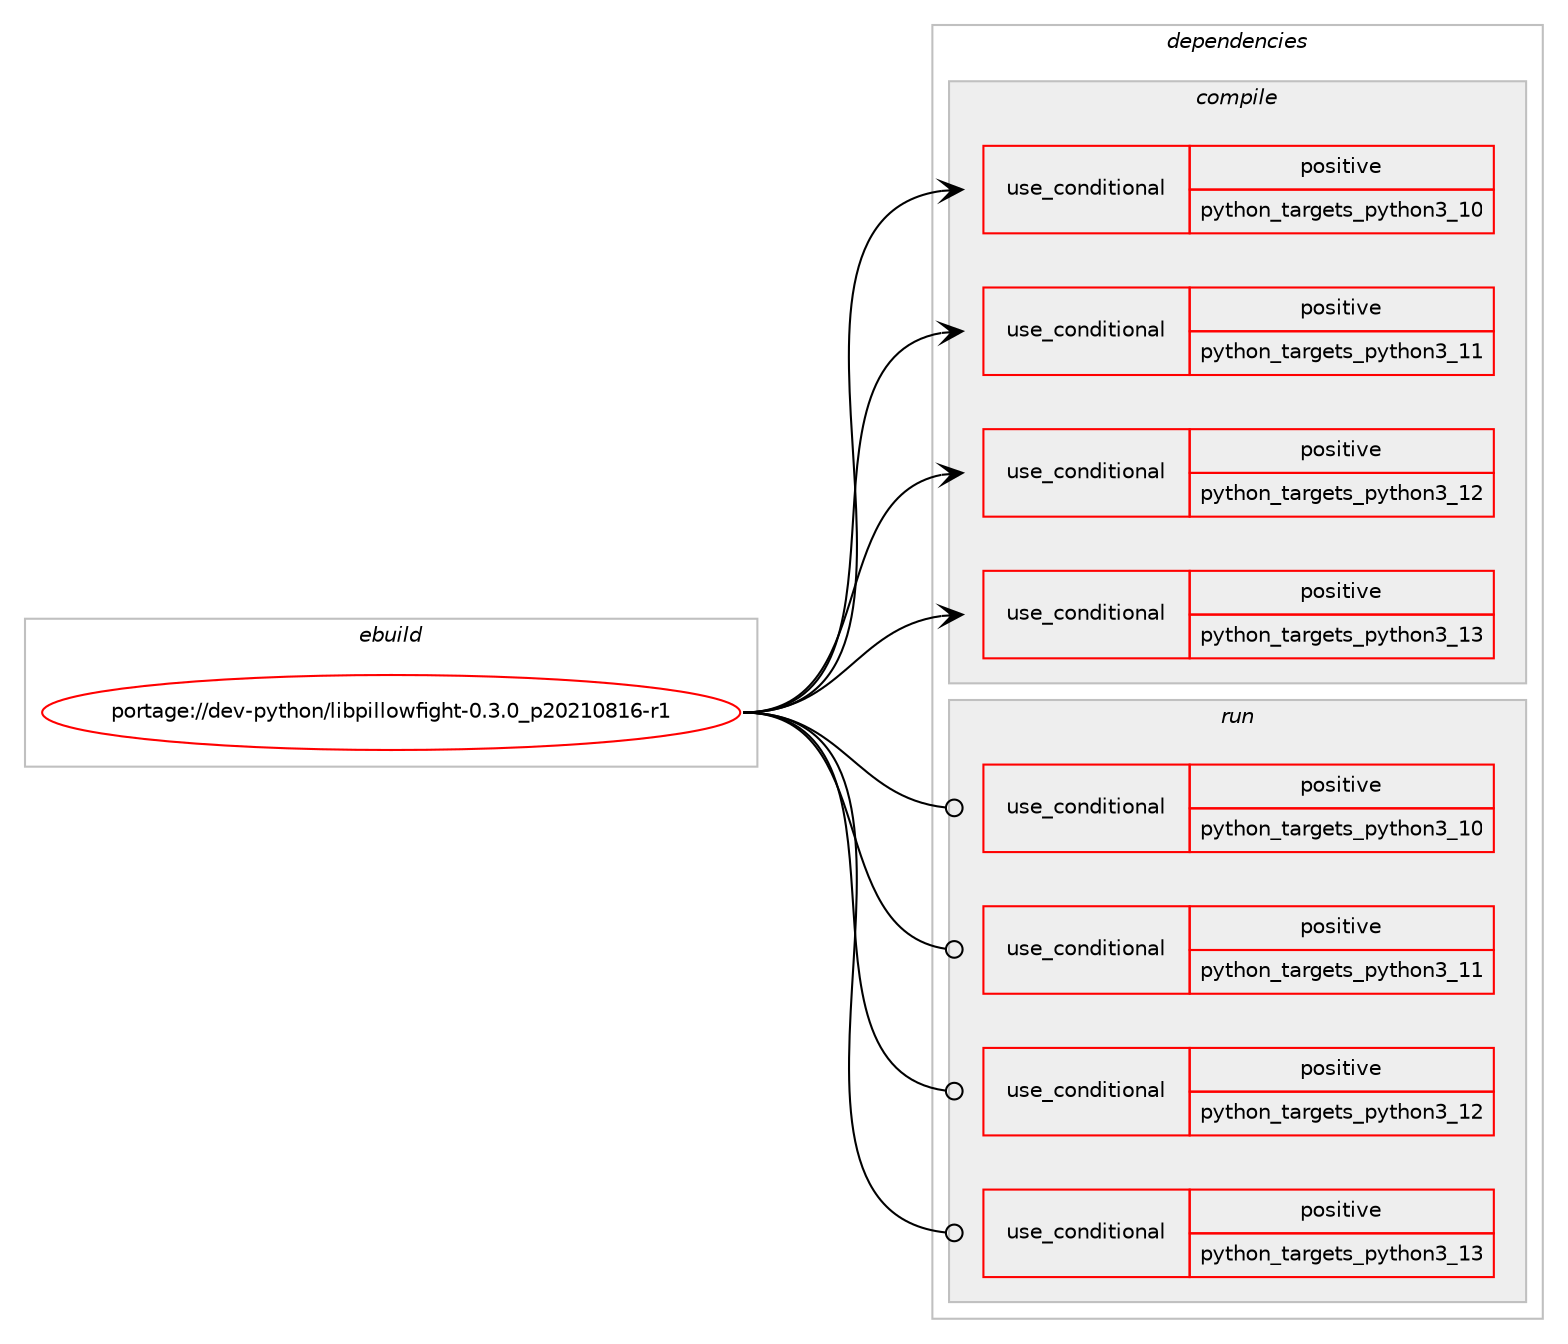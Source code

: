 digraph prolog {

# *************
# Graph options
# *************

newrank=true;
concentrate=true;
compound=true;
graph [rankdir=LR,fontname=Helvetica,fontsize=10,ranksep=1.5];#, ranksep=2.5, nodesep=0.2];
edge  [arrowhead=vee];
node  [fontname=Helvetica,fontsize=10];

# **********
# The ebuild
# **********

subgraph cluster_leftcol {
color=gray;
rank=same;
label=<<i>ebuild</i>>;
id [label="portage://dev-python/libpillowfight-0.3.0_p20210816-r1", color=red, width=4, href="../dev-python/libpillowfight-0.3.0_p20210816-r1.svg"];
}

# ****************
# The dependencies
# ****************

subgraph cluster_midcol {
color=gray;
label=<<i>dependencies</i>>;
subgraph cluster_compile {
fillcolor="#eeeeee";
style=filled;
label=<<i>compile</i>>;
subgraph cond33356 {
dependency75367 [label=<<TABLE BORDER="0" CELLBORDER="1" CELLSPACING="0" CELLPADDING="4"><TR><TD ROWSPAN="3" CELLPADDING="10">use_conditional</TD></TR><TR><TD>positive</TD></TR><TR><TD>python_targets_python3_10</TD></TR></TABLE>>, shape=none, color=red];
# *** BEGIN UNKNOWN DEPENDENCY TYPE (TODO) ***
# dependency75367 -> package_dependency(portage://dev-python/libpillowfight-0.3.0_p20210816-r1,install,no,dev-lang,python,none,[,,],[slot(3.10)],[])
# *** END UNKNOWN DEPENDENCY TYPE (TODO) ***

}
id:e -> dependency75367:w [weight=20,style="solid",arrowhead="vee"];
subgraph cond33357 {
dependency75368 [label=<<TABLE BORDER="0" CELLBORDER="1" CELLSPACING="0" CELLPADDING="4"><TR><TD ROWSPAN="3" CELLPADDING="10">use_conditional</TD></TR><TR><TD>positive</TD></TR><TR><TD>python_targets_python3_11</TD></TR></TABLE>>, shape=none, color=red];
# *** BEGIN UNKNOWN DEPENDENCY TYPE (TODO) ***
# dependency75368 -> package_dependency(portage://dev-python/libpillowfight-0.3.0_p20210816-r1,install,no,dev-lang,python,none,[,,],[slot(3.11)],[])
# *** END UNKNOWN DEPENDENCY TYPE (TODO) ***

}
id:e -> dependency75368:w [weight=20,style="solid",arrowhead="vee"];
subgraph cond33358 {
dependency75369 [label=<<TABLE BORDER="0" CELLBORDER="1" CELLSPACING="0" CELLPADDING="4"><TR><TD ROWSPAN="3" CELLPADDING="10">use_conditional</TD></TR><TR><TD>positive</TD></TR><TR><TD>python_targets_python3_12</TD></TR></TABLE>>, shape=none, color=red];
# *** BEGIN UNKNOWN DEPENDENCY TYPE (TODO) ***
# dependency75369 -> package_dependency(portage://dev-python/libpillowfight-0.3.0_p20210816-r1,install,no,dev-lang,python,none,[,,],[slot(3.12)],[])
# *** END UNKNOWN DEPENDENCY TYPE (TODO) ***

}
id:e -> dependency75369:w [weight=20,style="solid",arrowhead="vee"];
subgraph cond33359 {
dependency75370 [label=<<TABLE BORDER="0" CELLBORDER="1" CELLSPACING="0" CELLPADDING="4"><TR><TD ROWSPAN="3" CELLPADDING="10">use_conditional</TD></TR><TR><TD>positive</TD></TR><TR><TD>python_targets_python3_13</TD></TR></TABLE>>, shape=none, color=red];
# *** BEGIN UNKNOWN DEPENDENCY TYPE (TODO) ***
# dependency75370 -> package_dependency(portage://dev-python/libpillowfight-0.3.0_p20210816-r1,install,no,dev-lang,python,none,[,,],[slot(3.13)],[])
# *** END UNKNOWN DEPENDENCY TYPE (TODO) ***

}
id:e -> dependency75370:w [weight=20,style="solid",arrowhead="vee"];
}
subgraph cluster_compileandrun {
fillcolor="#eeeeee";
style=filled;
label=<<i>compile and run</i>>;
}
subgraph cluster_run {
fillcolor="#eeeeee";
style=filled;
label=<<i>run</i>>;
subgraph cond33360 {
dependency75371 [label=<<TABLE BORDER="0" CELLBORDER="1" CELLSPACING="0" CELLPADDING="4"><TR><TD ROWSPAN="3" CELLPADDING="10">use_conditional</TD></TR><TR><TD>positive</TD></TR><TR><TD>python_targets_python3_10</TD></TR></TABLE>>, shape=none, color=red];
# *** BEGIN UNKNOWN DEPENDENCY TYPE (TODO) ***
# dependency75371 -> package_dependency(portage://dev-python/libpillowfight-0.3.0_p20210816-r1,run,no,dev-lang,python,none,[,,],[slot(3.10)],[])
# *** END UNKNOWN DEPENDENCY TYPE (TODO) ***

}
id:e -> dependency75371:w [weight=20,style="solid",arrowhead="odot"];
subgraph cond33361 {
dependency75372 [label=<<TABLE BORDER="0" CELLBORDER="1" CELLSPACING="0" CELLPADDING="4"><TR><TD ROWSPAN="3" CELLPADDING="10">use_conditional</TD></TR><TR><TD>positive</TD></TR><TR><TD>python_targets_python3_11</TD></TR></TABLE>>, shape=none, color=red];
# *** BEGIN UNKNOWN DEPENDENCY TYPE (TODO) ***
# dependency75372 -> package_dependency(portage://dev-python/libpillowfight-0.3.0_p20210816-r1,run,no,dev-lang,python,none,[,,],[slot(3.11)],[])
# *** END UNKNOWN DEPENDENCY TYPE (TODO) ***

}
id:e -> dependency75372:w [weight=20,style="solid",arrowhead="odot"];
subgraph cond33362 {
dependency75373 [label=<<TABLE BORDER="0" CELLBORDER="1" CELLSPACING="0" CELLPADDING="4"><TR><TD ROWSPAN="3" CELLPADDING="10">use_conditional</TD></TR><TR><TD>positive</TD></TR><TR><TD>python_targets_python3_12</TD></TR></TABLE>>, shape=none, color=red];
# *** BEGIN UNKNOWN DEPENDENCY TYPE (TODO) ***
# dependency75373 -> package_dependency(portage://dev-python/libpillowfight-0.3.0_p20210816-r1,run,no,dev-lang,python,none,[,,],[slot(3.12)],[])
# *** END UNKNOWN DEPENDENCY TYPE (TODO) ***

}
id:e -> dependency75373:w [weight=20,style="solid",arrowhead="odot"];
subgraph cond33363 {
dependency75374 [label=<<TABLE BORDER="0" CELLBORDER="1" CELLSPACING="0" CELLPADDING="4"><TR><TD ROWSPAN="3" CELLPADDING="10">use_conditional</TD></TR><TR><TD>positive</TD></TR><TR><TD>python_targets_python3_13</TD></TR></TABLE>>, shape=none, color=red];
# *** BEGIN UNKNOWN DEPENDENCY TYPE (TODO) ***
# dependency75374 -> package_dependency(portage://dev-python/libpillowfight-0.3.0_p20210816-r1,run,no,dev-lang,python,none,[,,],[slot(3.13)],[])
# *** END UNKNOWN DEPENDENCY TYPE (TODO) ***

}
id:e -> dependency75374:w [weight=20,style="solid",arrowhead="odot"];
# *** BEGIN UNKNOWN DEPENDENCY TYPE (TODO) ***
# id -> package_dependency(portage://dev-python/libpillowfight-0.3.0_p20210816-r1,run,no,dev-python,pillow,none,[,,],[],[use(optenable(python_targets_python3_10),negative),use(optenable(python_targets_python3_11),negative),use(optenable(python_targets_python3_12),negative),use(optenable(python_targets_python3_13),negative)])
# *** END UNKNOWN DEPENDENCY TYPE (TODO) ***

}
}

# **************
# The candidates
# **************

subgraph cluster_choices {
rank=same;
color=gray;
label=<<i>candidates</i>>;

}

}
